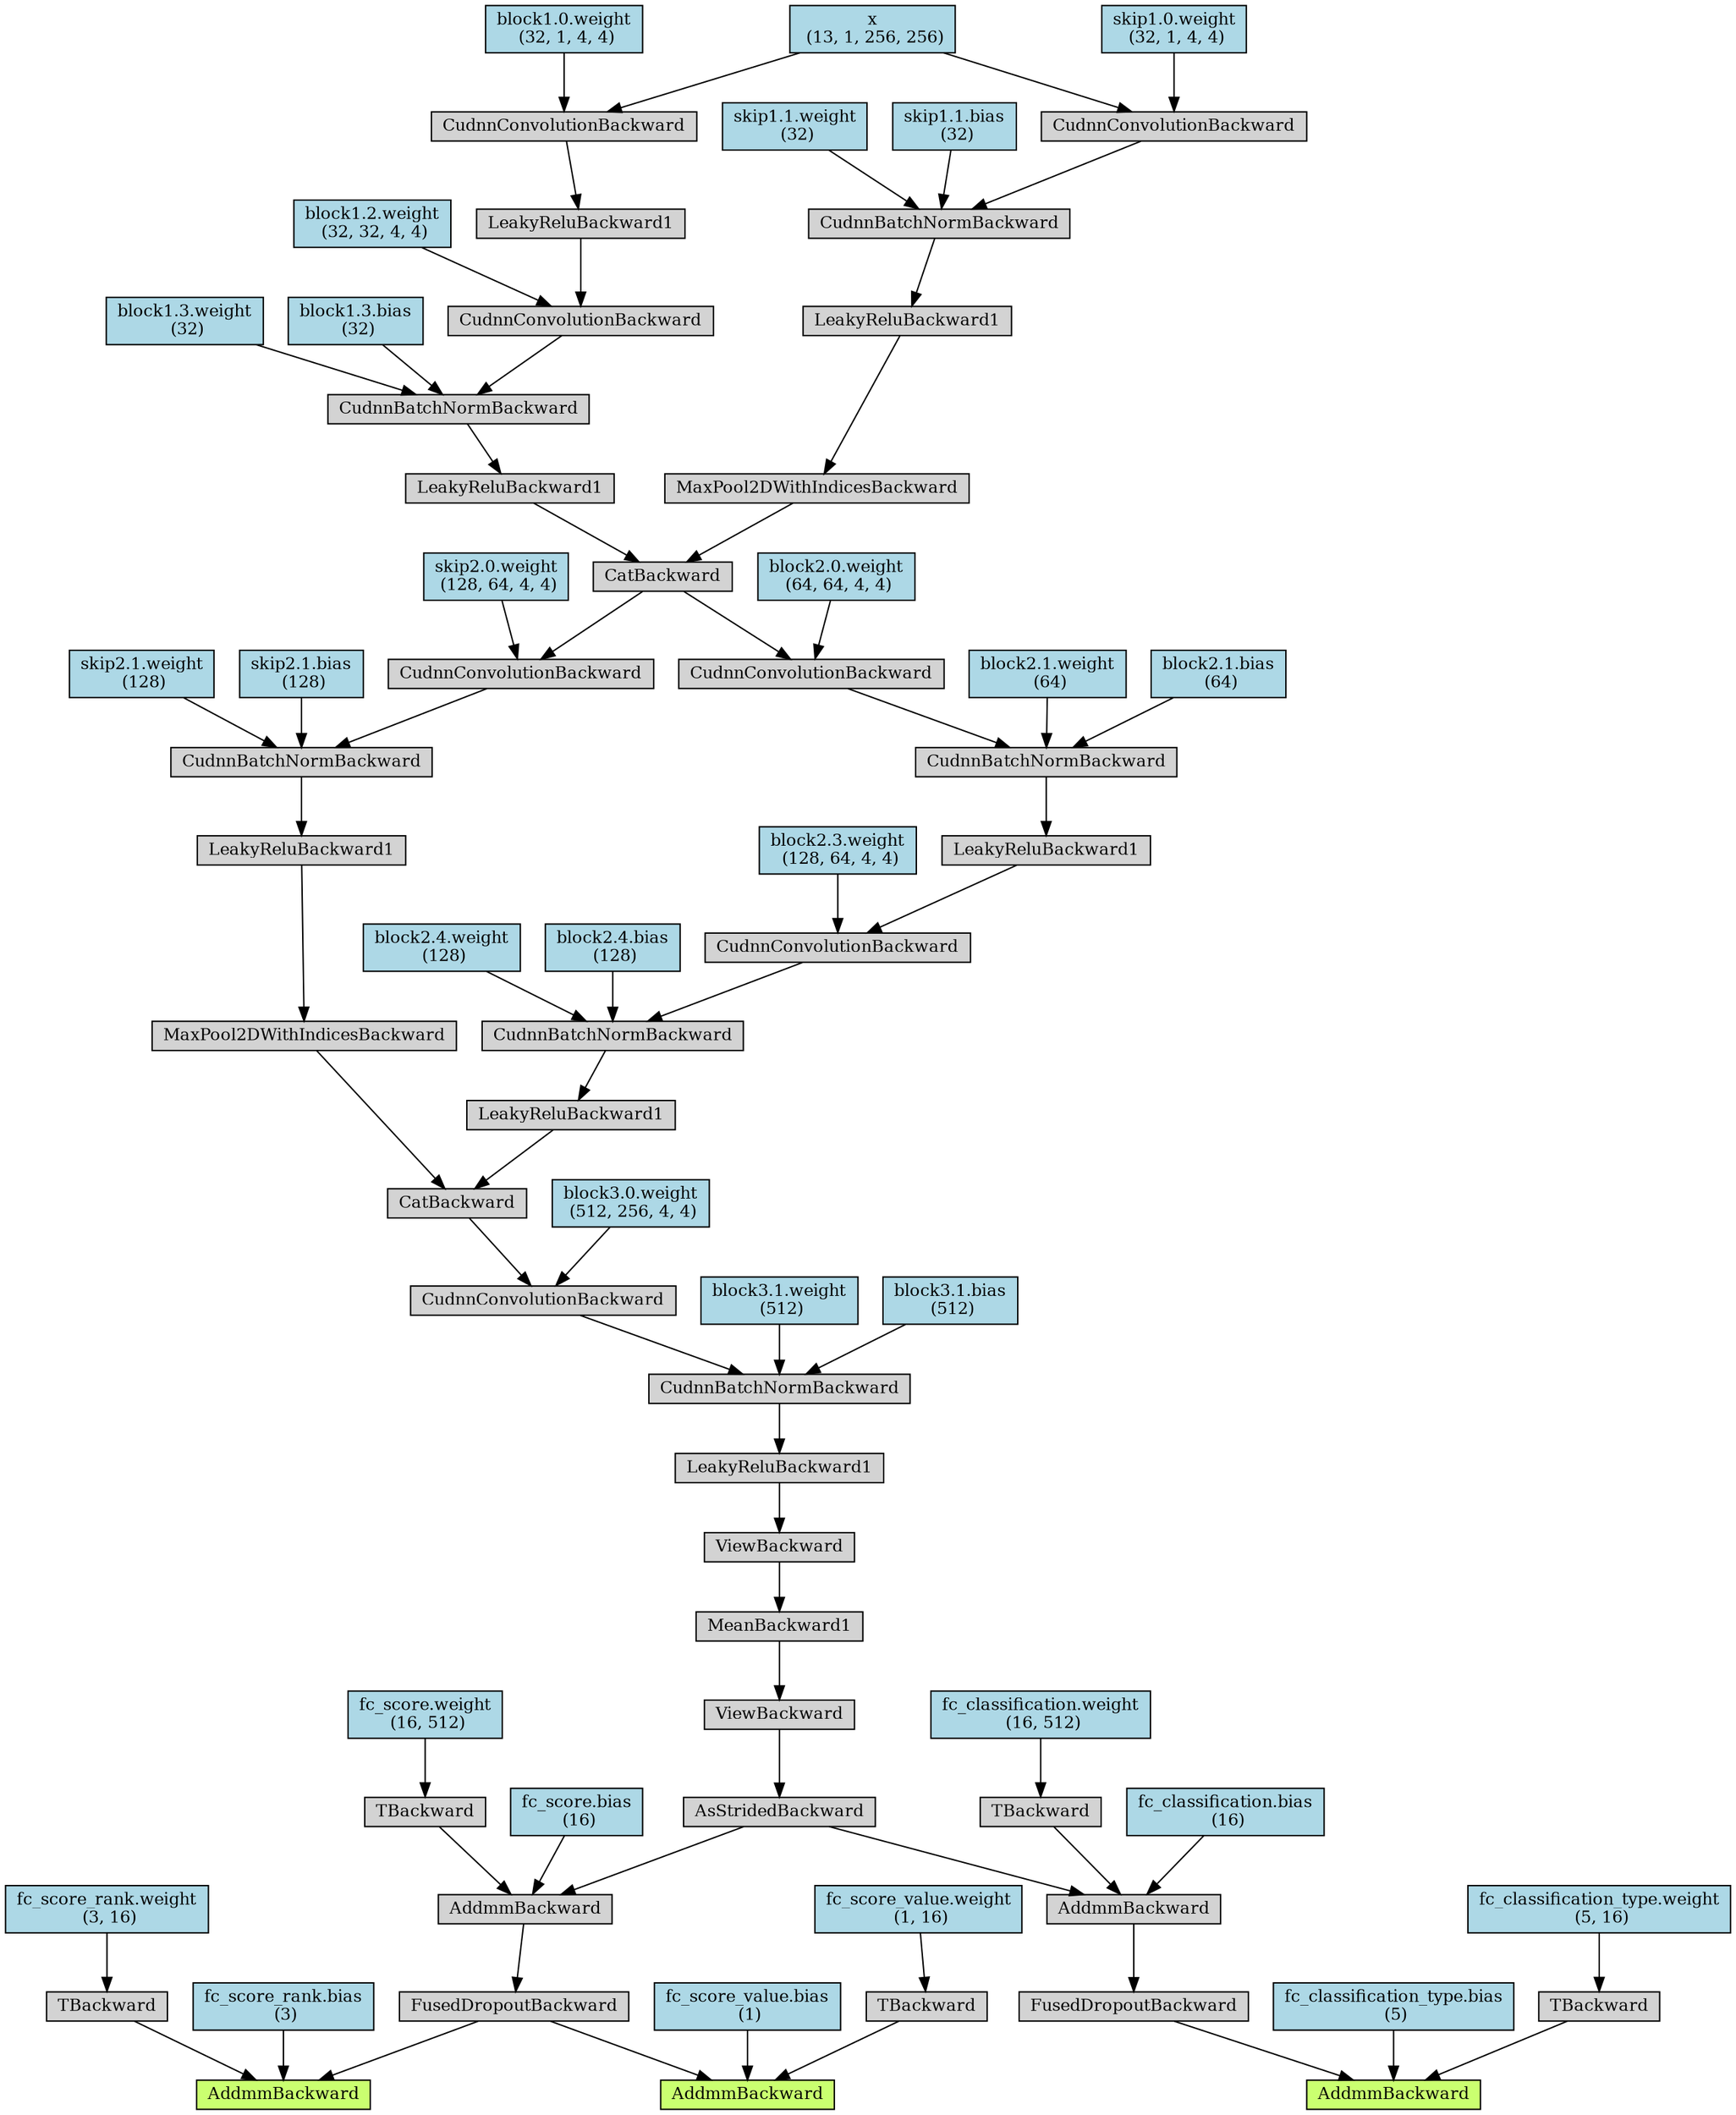 digraph {
	graph [size="21.15,21.15"]
	node [align=left fontsize=12 height=0.2 ranksep=0.1 shape=box style=filled]
	2757535411504 [label=AddmmBackward fillcolor=darkolivegreen1]
	2757535411336 -> 2757535411504
	2757535411336 [label="fc_classification_type.bias
 (5)" fillcolor=lightblue]
	2757535411840 -> 2757535411504
	2757535411840 [label=FusedDropoutBackward]
	2757535614008 -> 2757535411840
	2757535614008 [label=AddmmBackward]
	2757535654296 -> 2757535614008
	2757535654296 [label="fc_classification.bias
 (16)" fillcolor=lightblue]
	2757535653960 -> 2757535614008
	2757535653960 [label=AsStridedBackward]
	2756194655480 -> 2757535653960
	2756194655480 [label=ViewBackward]
	2756194754744 -> 2756194655480
	2756194754744 [label=MeanBackward1]
	2756194754856 -> 2756194754744
	2756194754856 [label=ViewBackward]
	2756194754968 -> 2756194754856
	2756194754968 [label=LeakyReluBackward1]
	2756194755080 -> 2756194754968
	2756194755080 [label=CudnnBatchNormBackward]
	2756194755192 -> 2756194755080
	2756194755192 [label=CudnnConvolutionBackward]
	2756194755416 -> 2756194755192
	2756194755416 [label=CatBackward]
	2756194755584 -> 2756194755416
	2756194755584 [label=LeakyReluBackward1]
	2756194755752 -> 2756194755584
	2756194755752 [label=CudnnBatchNormBackward]
	2756194755864 -> 2756194755752
	2756194755864 [label=CudnnConvolutionBackward]
	2756194756088 -> 2756194755864
	2756194756088 [label=LeakyReluBackward1]
	2756194756256 -> 2756194756088
	2756194756256 [label=CudnnBatchNormBackward]
	2756194756368 -> 2756194756256
	2756194756368 [label=CudnnConvolutionBackward]
	2756194756592 -> 2756194756368
	2756194756592 [label=CatBackward]
	2756194756760 -> 2756194756592
	2756194756760 [label=LeakyReluBackward1]
	2756194756928 -> 2756194756760
	2756194756928 [label=CudnnBatchNormBackward]
	2756194757040 -> 2756194756928
	2756194757040 [label=CudnnConvolutionBackward]
	2756194757264 -> 2756194757040
	2756194757264 [label=LeakyReluBackward1]
	2756194757432 -> 2756194757264
	2756194757432 [label=CudnnConvolutionBackward]
	2756194757544 -> 2756194757432
	2756194757544 [label="x
 (13, 1, 256, 256)" fillcolor=lightblue]
	2756194757600 -> 2756194757432
	2756194757600 [label="block1.0.weight
 (32, 1, 4, 4)" fillcolor=lightblue]
	2756194757320 -> 2756194757040
	2756194757320 [label="block1.2.weight
 (32, 32, 4, 4)" fillcolor=lightblue]
	2756194757096 -> 2756194756928
	2756194757096 [label="block1.3.weight
 (32)" fillcolor=lightblue]
	2756194757152 -> 2756194756928
	2756194757152 [label="block1.3.bias
 (32)" fillcolor=lightblue]
	2756194756816 -> 2756194756592
	2756194756816 [label=MaxPool2DWithIndicesBackward]
	2756194756984 -> 2756194756816
	2756194756984 [label=LeakyReluBackward1]
	2756194757376 -> 2756194756984
	2756194757376 [label=CudnnBatchNormBackward]
	2756194757824 -> 2756194757376
	2756194757824 [label=CudnnConvolutionBackward]
	2756194757544 -> 2756194757824
	2756194757712 -> 2756194757824
	2756194757712 [label="skip1.0.weight
 (32, 1, 4, 4)" fillcolor=lightblue]
	2756194757488 -> 2756194757376
	2756194757488 [label="skip1.1.weight
 (32)" fillcolor=lightblue]
	2756194757768 -> 2756194757376
	2756194757768 [label="skip1.1.bias
 (32)" fillcolor=lightblue]
	2756194756648 -> 2756194756368
	2756194756648 [label="block2.0.weight
 (64, 64, 4, 4)" fillcolor=lightblue]
	2756194756424 -> 2756194756256
	2756194756424 [label="block2.1.weight
 (64)" fillcolor=lightblue]
	2756194756480 -> 2756194756256
	2756194756480 [label="block2.1.bias
 (64)" fillcolor=lightblue]
	2756194756144 -> 2756194755864
	2756194756144 [label="block2.3.weight
 (128, 64, 4, 4)" fillcolor=lightblue]
	2756194755920 -> 2756194755752
	2756194755920 [label="block2.4.weight
 (128)" fillcolor=lightblue]
	2756194755976 -> 2756194755752
	2756194755976 [label="block2.4.bias
 (128)" fillcolor=lightblue]
	2756194755640 -> 2756194755416
	2756194755640 [label=MaxPool2DWithIndicesBackward]
	2756194755808 -> 2756194755640
	2756194755808 [label=LeakyReluBackward1]
	2756194756200 -> 2756194755808
	2756194756200 [label=CudnnBatchNormBackward]
	2756194756704 -> 2756194756200
	2756194756704 [label=CudnnConvolutionBackward]
	2756194756592 -> 2756194756704
	2756194756872 -> 2756194756704
	2756194756872 [label="skip2.0.weight
 (128, 64, 4, 4)" fillcolor=lightblue]
	2756194756312 -> 2756194756200
	2756194756312 [label="skip2.1.weight
 (128)" fillcolor=lightblue]
	2756194757208 -> 2756194756200
	2756194757208 [label="skip2.1.bias
 (128)" fillcolor=lightblue]
	2756194755472 -> 2756194755192
	2756194755472 [label="block3.0.weight
 (512, 256, 4, 4)" fillcolor=lightblue]
	2756194755248 -> 2756194755080
	2756194755248 [label="block3.1.weight
 (512)" fillcolor=lightblue]
	2756194755304 -> 2756194755080
	2756194755304 [label="block3.1.bias
 (512)" fillcolor=lightblue]
	2757535654184 -> 2757535614008
	2757535654184 [label=TBackward]
	2756194754688 -> 2757535654184
	2756194754688 [label="fc_classification.weight
 (16, 512)" fillcolor=lightblue]
	2757535590272 -> 2757535411504
	2757535590272 [label=TBackward]
	2757535615184 -> 2757535590272
	2757535615184 [label="fc_classification_type.weight
 (5, 16)" fillcolor=lightblue]
	2757535411560 [label=AddmmBackward fillcolor=darkolivegreen1]
	2757535590608 -> 2757535411560
	2757535590608 [label="fc_score_rank.bias
 (3)" fillcolor=lightblue]
	2757535654072 -> 2757535411560
	2757535654072 [label=FusedDropoutBackward]
	2756194755024 -> 2757535654072
	2756194755024 [label=AddmmBackward]
	2756194755360 -> 2756194755024
	2756194755360 [label="fc_score.bias
 (16)" fillcolor=lightblue]
	2757535653960 -> 2756194755024
	2756194755528 -> 2756194755024
	2756194755528 [label=TBackward]
	2756194756536 -> 2756194755528
	2756194756536 [label="fc_score.weight
 (16, 512)" fillcolor=lightblue]
	2756194754912 -> 2757535411560
	2756194754912 [label=TBackward]
	2756194755136 -> 2756194754912
	2756194755136 [label="fc_score_rank.weight
 (3, 16)" fillcolor=lightblue]
	2757535411224 [label=AddmmBackward fillcolor=darkolivegreen1]
	2756194754800 -> 2757535411224
	2756194754800 [label="fc_score_value.bias
 (1)" fillcolor=lightblue]
	2757535654072 -> 2757535411224
	2756194756032 -> 2757535411224
	2756194756032 [label=TBackward]
	2756194755696 -> 2756194756032
	2756194755696 [label="fc_score_value.weight
 (1, 16)" fillcolor=lightblue]
}

